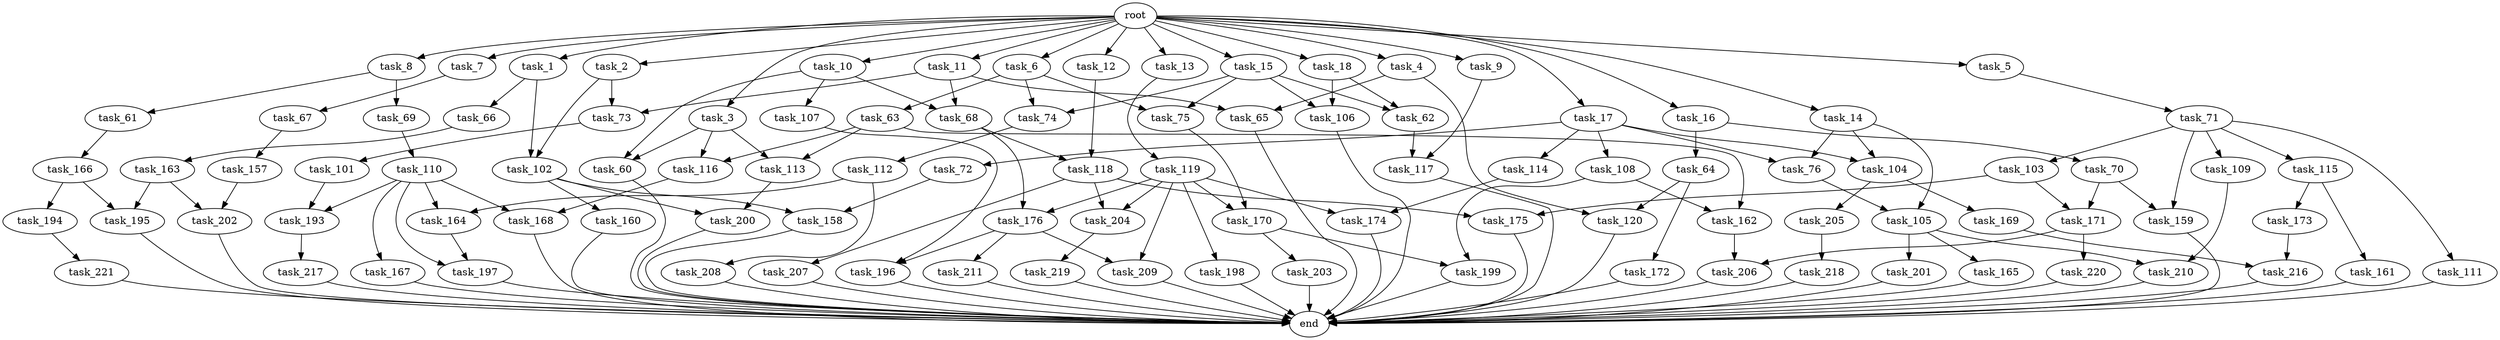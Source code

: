digraph G {
  task_207 [size="858993459.200000"];
  task_16 [size="1.024000"];
  task_168 [size="1005022347.264000"];
  task_115 [size="214748364.800000"];
  task_158 [size="970662608.896000"];
  task_12 [size="1.024000"];
  task_172 [size="34359738.368000"];
  task_119 [size="549755813.888000"];
  task_13 [size="1.024000"];
  task_102 [size="1245540515.840000"];
  task_11 [size="1.024000"];
  task_113 [size="764504178.688000"];
  task_68 [size="936302870.528000"];
  task_101 [size="137438953.472000"];
  task_117 [size="352187318.272000"];
  task_162 [size="970662608.896000"];
  task_62 [size="558345748.480000"];
  task_219 [size="549755813.888000"];
  task_8 [size="1.024000"];
  task_176 [size="446676598.784000"];
  task_1 [size="1.024000"];
  task_108 [size="34359738.368000"];
  task_218 [size="137438953.472000"];
  task_6 [size="1.024000"];
  task_72 [size="34359738.368000"];
  task_200 [size="1116691496.960000"];
  task_5 [size="1.024000"];
  task_63 [size="695784701.952000"];
  task_217 [size="77309411.328000"];
  root [size="0.000000"];
  task_202 [size="970662608.896000"];
  task_216 [size="214748364.800000"];
  task_104 [size="730144440.320000"];
  task_7 [size="1.024000"];
  task_74 [size="833223655.424000"];
  task_118 [size="996432412.672000"];
  task_18 [size="1.024000"];
  task_220 [size="214748364.800000"];
  task_64 [size="695784701.952000"];
  task_106 [size="558345748.480000"];
  task_157 [size="214748364.800000"];
  task_198 [size="309237645.312000"];
  task_203 [size="77309411.328000"];
  task_210 [size="1245540515.840000"];
  task_165 [size="695784701.952000"];
  task_209 [size="858993459.200000"];
  task_174 [size="858993459.200000"];
  task_110 [size="137438953.472000"];
  task_66 [size="695784701.952000"];
  task_4 [size="1.024000"];
  task_103 [size="214748364.800000"];
  task_173 [size="858993459.200000"];
  task_159 [size="292057776.128000"];
  task_112 [size="214748364.800000"];
  task_199 [size="498216206.336000"];
  task_65 [size="1168231104.512000"];
  task_73 [size="1408749273.088000"];
  task_76 [size="730144440.320000"];
  task_167 [size="309237645.312000"];
  task_61 [size="77309411.328000"];
  task_107 [size="77309411.328000"];
  task_208 [size="34359738.368000"];
  task_10 [size="1.024000"];
  task_196 [size="627065225.216000"];
  task_14 [size="1.024000"];
  task_163 [size="695784701.952000"];
  task_69 [size="77309411.328000"];
  task_75 [size="833223655.424000"];
  task_111 [size="214748364.800000"];
  task_15 [size="1.024000"];
  task_169 [size="549755813.888000"];
  end [size="0.000000"];
  task_164 [size="343597383.680000"];
  task_211 [size="549755813.888000"];
  task_114 [size="34359738.368000"];
  task_70 [size="695784701.952000"];
  task_160 [size="420906795.008000"];
  task_193 [size="523986010.112000"];
  task_175 [size="893353197.568000"];
  task_3 [size="1.024000"];
  task_170 [size="1168231104.512000"];
  task_166 [size="858993459.200000"];
  task_71 [size="77309411.328000"];
  task_197 [size="1005022347.264000"];
  task_105 [size="1116691496.960000"];
  task_201 [size="695784701.952000"];
  task_194 [size="858993459.200000"];
  task_109 [size="214748364.800000"];
  task_60 [size="292057776.128000"];
  task_9 [size="1.024000"];
  task_120 [size="343597383.680000"];
  task_2 [size="1.024000"];
  task_67 [size="695784701.952000"];
  task_161 [size="858993459.200000"];
  task_17 [size="1.024000"];
  task_204 [size="1168231104.512000"];
  task_195 [size="1408749273.088000"];
  task_205 [size="549755813.888000"];
  task_116 [size="764504178.688000"];
  task_171 [size="111669149.696000"];
  task_221 [size="549755813.888000"];
  task_206 [size="292057776.128000"];

  task_207 -> end [size="1.000000"];
  task_16 -> task_70 [size="679477248.000000"];
  task_16 -> task_64 [size="679477248.000000"];
  task_168 -> end [size="1.000000"];
  task_115 -> task_173 [size="838860800.000000"];
  task_115 -> task_161 [size="838860800.000000"];
  task_158 -> end [size="1.000000"];
  task_12 -> task_118 [size="838860800.000000"];
  task_172 -> end [size="1.000000"];
  task_119 -> task_209 [size="301989888.000000"];
  task_119 -> task_198 [size="301989888.000000"];
  task_119 -> task_174 [size="301989888.000000"];
  task_119 -> task_176 [size="301989888.000000"];
  task_119 -> task_204 [size="301989888.000000"];
  task_119 -> task_170 [size="301989888.000000"];
  task_13 -> task_119 [size="536870912.000000"];
  task_102 -> task_160 [size="411041792.000000"];
  task_102 -> task_200 [size="411041792.000000"];
  task_102 -> task_158 [size="411041792.000000"];
  task_11 -> task_68 [size="838860800.000000"];
  task_11 -> task_73 [size="838860800.000000"];
  task_11 -> task_65 [size="838860800.000000"];
  task_113 -> task_200 [size="679477248.000000"];
  task_68 -> task_118 [size="134217728.000000"];
  task_68 -> task_176 [size="134217728.000000"];
  task_101 -> task_193 [size="209715200.000000"];
  task_117 -> end [size="1.000000"];
  task_162 -> task_206 [size="75497472.000000"];
  task_62 -> task_117 [size="209715200.000000"];
  task_219 -> end [size="1.000000"];
  task_8 -> task_61 [size="75497472.000000"];
  task_8 -> task_69 [size="75497472.000000"];
  task_176 -> task_209 [size="536870912.000000"];
  task_176 -> task_211 [size="536870912.000000"];
  task_176 -> task_196 [size="536870912.000000"];
  task_1 -> task_66 [size="679477248.000000"];
  task_1 -> task_102 [size="679477248.000000"];
  task_108 -> task_162 [size="411041792.000000"];
  task_108 -> task_199 [size="411041792.000000"];
  task_218 -> end [size="1.000000"];
  task_6 -> task_74 [size="679477248.000000"];
  task_6 -> task_75 [size="679477248.000000"];
  task_6 -> task_63 [size="679477248.000000"];
  task_72 -> task_158 [size="536870912.000000"];
  task_200 -> end [size="1.000000"];
  task_5 -> task_71 [size="75497472.000000"];
  task_63 -> task_113 [size="536870912.000000"];
  task_63 -> task_162 [size="536870912.000000"];
  task_63 -> task_116 [size="536870912.000000"];
  task_217 -> end [size="1.000000"];
  root -> task_2 [size="1.000000"];
  root -> task_7 [size="1.000000"];
  root -> task_5 [size="1.000000"];
  root -> task_11 [size="1.000000"];
  root -> task_10 [size="1.000000"];
  root -> task_16 [size="1.000000"];
  root -> task_4 [size="1.000000"];
  root -> task_17 [size="1.000000"];
  root -> task_3 [size="1.000000"];
  root -> task_13 [size="1.000000"];
  root -> task_18 [size="1.000000"];
  root -> task_9 [size="1.000000"];
  root -> task_6 [size="1.000000"];
  root -> task_14 [size="1.000000"];
  root -> task_8 [size="1.000000"];
  root -> task_12 [size="1.000000"];
  root -> task_15 [size="1.000000"];
  root -> task_1 [size="1.000000"];
  task_202 -> end [size="1.000000"];
  task_216 -> end [size="1.000000"];
  task_104 -> task_205 [size="536870912.000000"];
  task_104 -> task_169 [size="536870912.000000"];
  task_7 -> task_67 [size="679477248.000000"];
  task_74 -> task_112 [size="209715200.000000"];
  task_118 -> task_207 [size="838860800.000000"];
  task_118 -> task_175 [size="838860800.000000"];
  task_118 -> task_204 [size="838860800.000000"];
  task_18 -> task_62 [size="411041792.000000"];
  task_18 -> task_106 [size="411041792.000000"];
  task_220 -> end [size="1.000000"];
  task_64 -> task_120 [size="33554432.000000"];
  task_64 -> task_172 [size="33554432.000000"];
  task_106 -> end [size="1.000000"];
  task_157 -> task_202 [size="411041792.000000"];
  task_198 -> end [size="1.000000"];
  task_203 -> end [size="1.000000"];
  task_210 -> end [size="1.000000"];
  task_165 -> end [size="1.000000"];
  task_209 -> end [size="1.000000"];
  task_174 -> end [size="1.000000"];
  task_110 -> task_164 [size="301989888.000000"];
  task_110 -> task_193 [size="301989888.000000"];
  task_110 -> task_168 [size="301989888.000000"];
  task_110 -> task_167 [size="301989888.000000"];
  task_110 -> task_197 [size="301989888.000000"];
  task_66 -> task_163 [size="679477248.000000"];
  task_4 -> task_120 [size="301989888.000000"];
  task_4 -> task_65 [size="301989888.000000"];
  task_103 -> task_175 [size="33554432.000000"];
  task_103 -> task_171 [size="33554432.000000"];
  task_173 -> task_216 [size="75497472.000000"];
  task_159 -> end [size="1.000000"];
  task_112 -> task_164 [size="33554432.000000"];
  task_112 -> task_208 [size="33554432.000000"];
  task_199 -> end [size="1.000000"];
  task_65 -> end [size="1.000000"];
  task_73 -> task_101 [size="134217728.000000"];
  task_76 -> task_105 [size="411041792.000000"];
  task_167 -> end [size="1.000000"];
  task_61 -> task_166 [size="838860800.000000"];
  task_107 -> task_196 [size="75497472.000000"];
  task_208 -> end [size="1.000000"];
  task_10 -> task_68 [size="75497472.000000"];
  task_10 -> task_60 [size="75497472.000000"];
  task_10 -> task_107 [size="75497472.000000"];
  task_196 -> end [size="1.000000"];
  task_14 -> task_105 [size="679477248.000000"];
  task_14 -> task_76 [size="679477248.000000"];
  task_14 -> task_104 [size="679477248.000000"];
  task_163 -> task_202 [size="536870912.000000"];
  task_163 -> task_195 [size="536870912.000000"];
  task_69 -> task_110 [size="134217728.000000"];
  task_75 -> task_170 [size="838860800.000000"];
  task_111 -> end [size="1.000000"];
  task_15 -> task_62 [size="134217728.000000"];
  task_15 -> task_75 [size="134217728.000000"];
  task_15 -> task_106 [size="134217728.000000"];
  task_15 -> task_74 [size="134217728.000000"];
  task_169 -> task_216 [size="134217728.000000"];
  task_164 -> task_197 [size="679477248.000000"];
  task_211 -> end [size="1.000000"];
  task_114 -> task_174 [size="536870912.000000"];
  task_70 -> task_159 [size="75497472.000000"];
  task_70 -> task_171 [size="75497472.000000"];
  task_160 -> end [size="1.000000"];
  task_193 -> task_217 [size="75497472.000000"];
  task_175 -> end [size="1.000000"];
  task_3 -> task_113 [size="209715200.000000"];
  task_3 -> task_116 [size="209715200.000000"];
  task_3 -> task_60 [size="209715200.000000"];
  task_170 -> task_203 [size="75497472.000000"];
  task_170 -> task_199 [size="75497472.000000"];
  task_166 -> task_195 [size="838860800.000000"];
  task_166 -> task_194 [size="838860800.000000"];
  task_71 -> task_111 [size="209715200.000000"];
  task_71 -> task_159 [size="209715200.000000"];
  task_71 -> task_103 [size="209715200.000000"];
  task_71 -> task_115 [size="209715200.000000"];
  task_71 -> task_109 [size="209715200.000000"];
  task_197 -> end [size="1.000000"];
  task_105 -> task_210 [size="679477248.000000"];
  task_105 -> task_165 [size="679477248.000000"];
  task_105 -> task_201 [size="679477248.000000"];
  task_201 -> end [size="1.000000"];
  task_194 -> task_221 [size="536870912.000000"];
  task_109 -> task_210 [size="536870912.000000"];
  task_60 -> end [size="1.000000"];
  task_9 -> task_117 [size="134217728.000000"];
  task_120 -> end [size="1.000000"];
  task_2 -> task_102 [size="536870912.000000"];
  task_2 -> task_73 [size="536870912.000000"];
  task_67 -> task_157 [size="209715200.000000"];
  task_161 -> end [size="1.000000"];
  task_17 -> task_108 [size="33554432.000000"];
  task_17 -> task_114 [size="33554432.000000"];
  task_17 -> task_72 [size="33554432.000000"];
  task_17 -> task_76 [size="33554432.000000"];
  task_17 -> task_104 [size="33554432.000000"];
  task_204 -> task_219 [size="536870912.000000"];
  task_195 -> end [size="1.000000"];
  task_205 -> task_218 [size="134217728.000000"];
  task_116 -> task_168 [size="679477248.000000"];
  task_171 -> task_220 [size="209715200.000000"];
  task_171 -> task_206 [size="209715200.000000"];
  task_221 -> end [size="1.000000"];
  task_206 -> end [size="1.000000"];
}

